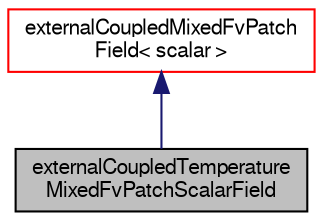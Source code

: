 digraph "externalCoupledTemperatureMixedFvPatchScalarField"
{
  bgcolor="transparent";
  edge [fontname="FreeSans",fontsize="10",labelfontname="FreeSans",labelfontsize="10"];
  node [fontname="FreeSans",fontsize="10",shape=record];
  Node1 [label="externalCoupledTemperature\lMixedFvPatchScalarField",height=0.2,width=0.4,color="black", fillcolor="grey75", style="filled" fontcolor="black"];
  Node2 -> Node1 [dir="back",color="midnightblue",fontsize="10",style="solid",fontname="FreeSans"];
  Node2 [label="externalCoupledMixedFvPatch\lField\< scalar \>",height=0.2,width=0.4,color="red",URL="$a00684.html"];
}
